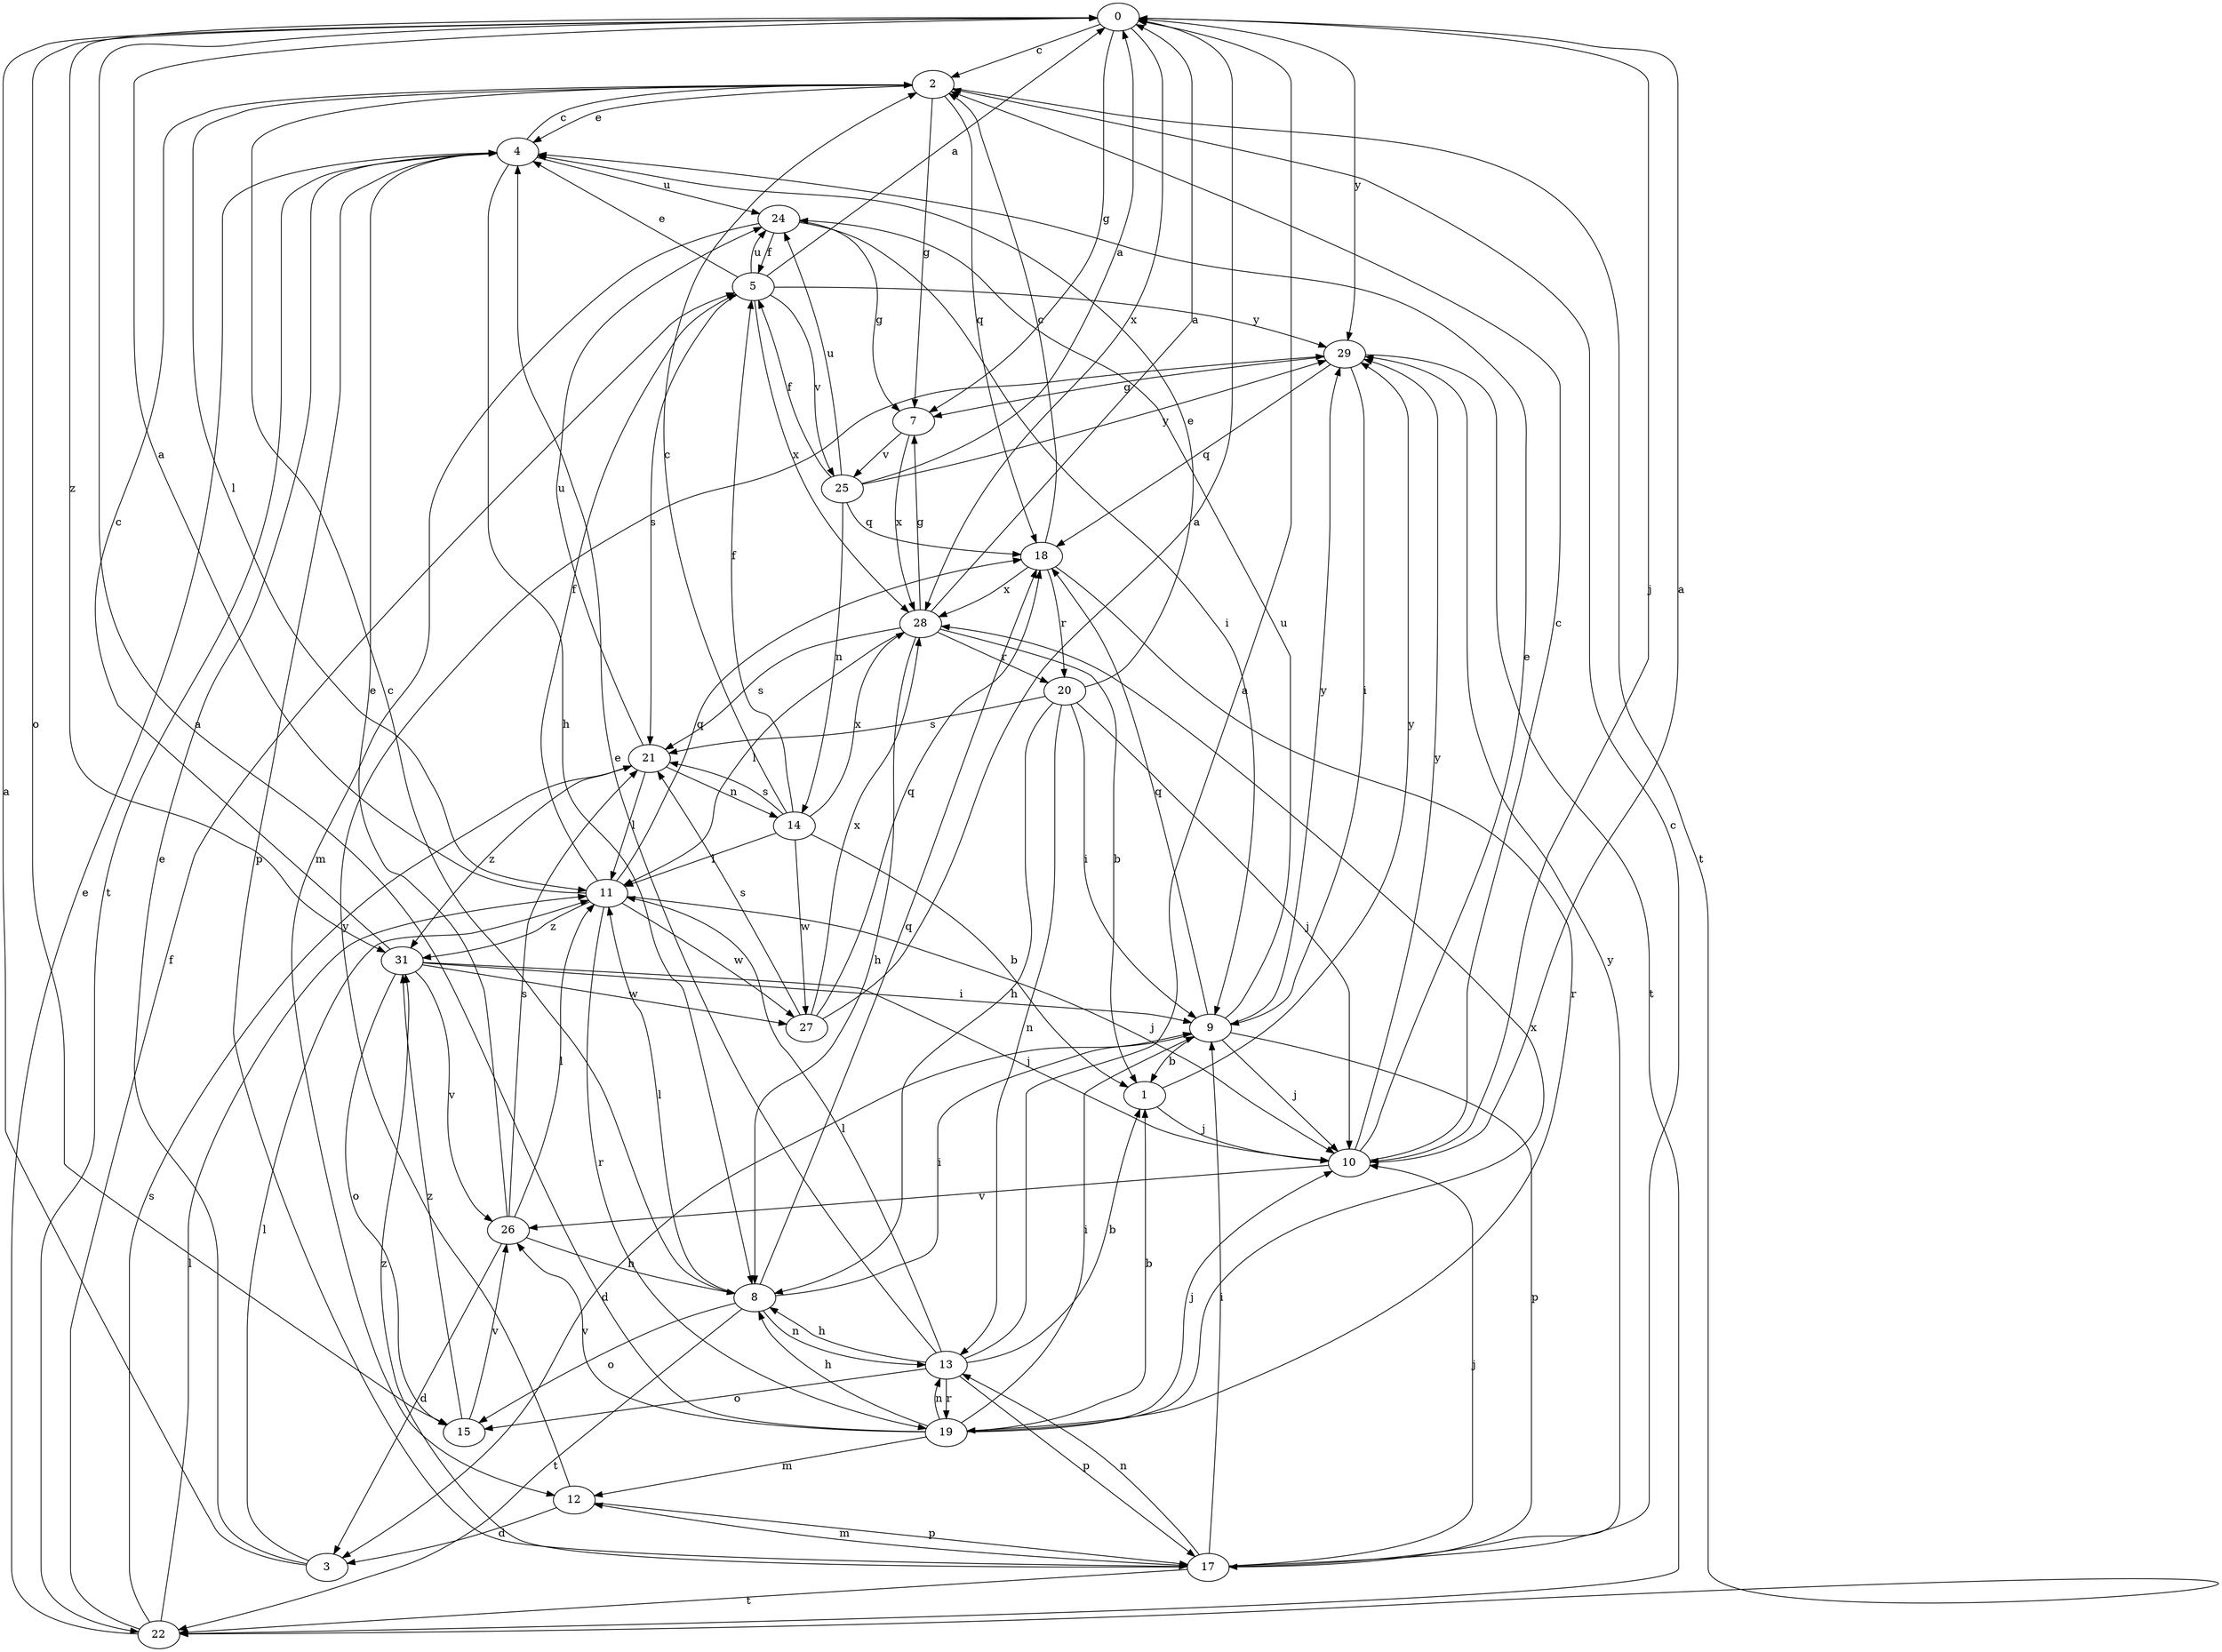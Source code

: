 strict digraph  {
0;
1;
2;
3;
4;
5;
7;
8;
9;
10;
11;
12;
13;
14;
15;
17;
18;
19;
20;
21;
22;
24;
25;
26;
27;
28;
29;
31;
0 -> 2  [label=c];
0 -> 7  [label=g];
0 -> 10  [label=j];
0 -> 15  [label=o];
0 -> 28  [label=x];
0 -> 29  [label=y];
0 -> 31  [label=z];
1 -> 10  [label=j];
1 -> 29  [label=y];
2 -> 4  [label=e];
2 -> 7  [label=g];
2 -> 11  [label=l];
2 -> 18  [label=q];
2 -> 22  [label=t];
3 -> 0  [label=a];
3 -> 4  [label=e];
3 -> 11  [label=l];
4 -> 2  [label=c];
4 -> 8  [label=h];
4 -> 17  [label=p];
4 -> 22  [label=t];
4 -> 24  [label=u];
5 -> 0  [label=a];
5 -> 4  [label=e];
5 -> 21  [label=s];
5 -> 24  [label=u];
5 -> 25  [label=v];
5 -> 28  [label=x];
5 -> 29  [label=y];
7 -> 25  [label=v];
7 -> 28  [label=x];
8 -> 2  [label=c];
8 -> 9  [label=i];
8 -> 11  [label=l];
8 -> 13  [label=n];
8 -> 15  [label=o];
8 -> 18  [label=q];
8 -> 22  [label=t];
9 -> 1  [label=b];
9 -> 3  [label=d];
9 -> 10  [label=j];
9 -> 17  [label=p];
9 -> 18  [label=q];
9 -> 24  [label=u];
9 -> 29  [label=y];
10 -> 0  [label=a];
10 -> 2  [label=c];
10 -> 4  [label=e];
10 -> 26  [label=v];
10 -> 29  [label=y];
11 -> 0  [label=a];
11 -> 5  [label=f];
11 -> 10  [label=j];
11 -> 18  [label=q];
11 -> 19  [label=r];
11 -> 27  [label=w];
11 -> 31  [label=z];
12 -> 3  [label=d];
12 -> 17  [label=p];
12 -> 29  [label=y];
13 -> 0  [label=a];
13 -> 1  [label=b];
13 -> 4  [label=e];
13 -> 8  [label=h];
13 -> 11  [label=l];
13 -> 15  [label=o];
13 -> 17  [label=p];
13 -> 19  [label=r];
14 -> 1  [label=b];
14 -> 2  [label=c];
14 -> 5  [label=f];
14 -> 11  [label=l];
14 -> 21  [label=s];
14 -> 27  [label=w];
14 -> 28  [label=x];
15 -> 26  [label=v];
15 -> 31  [label=z];
17 -> 2  [label=c];
17 -> 9  [label=i];
17 -> 10  [label=j];
17 -> 12  [label=m];
17 -> 13  [label=n];
17 -> 22  [label=t];
17 -> 29  [label=y];
17 -> 31  [label=z];
18 -> 2  [label=c];
18 -> 19  [label=r];
18 -> 20  [label=r];
18 -> 28  [label=x];
19 -> 0  [label=a];
19 -> 1  [label=b];
19 -> 8  [label=h];
19 -> 9  [label=i];
19 -> 10  [label=j];
19 -> 12  [label=m];
19 -> 13  [label=n];
19 -> 26  [label=v];
19 -> 28  [label=x];
20 -> 4  [label=e];
20 -> 8  [label=h];
20 -> 9  [label=i];
20 -> 10  [label=j];
20 -> 13  [label=n];
20 -> 21  [label=s];
21 -> 11  [label=l];
21 -> 14  [label=n];
21 -> 24  [label=u];
21 -> 31  [label=z];
22 -> 4  [label=e];
22 -> 5  [label=f];
22 -> 11  [label=l];
22 -> 21  [label=s];
24 -> 5  [label=f];
24 -> 7  [label=g];
24 -> 9  [label=i];
24 -> 12  [label=m];
25 -> 0  [label=a];
25 -> 5  [label=f];
25 -> 14  [label=n];
25 -> 18  [label=q];
25 -> 24  [label=u];
25 -> 29  [label=y];
26 -> 3  [label=d];
26 -> 4  [label=e];
26 -> 8  [label=h];
26 -> 11  [label=l];
26 -> 21  [label=s];
27 -> 0  [label=a];
27 -> 18  [label=q];
27 -> 21  [label=s];
27 -> 28  [label=x];
28 -> 0  [label=a];
28 -> 1  [label=b];
28 -> 7  [label=g];
28 -> 8  [label=h];
28 -> 11  [label=l];
28 -> 20  [label=r];
28 -> 21  [label=s];
29 -> 7  [label=g];
29 -> 9  [label=i];
29 -> 18  [label=q];
29 -> 22  [label=t];
31 -> 2  [label=c];
31 -> 9  [label=i];
31 -> 10  [label=j];
31 -> 15  [label=o];
31 -> 26  [label=v];
31 -> 27  [label=w];
}
